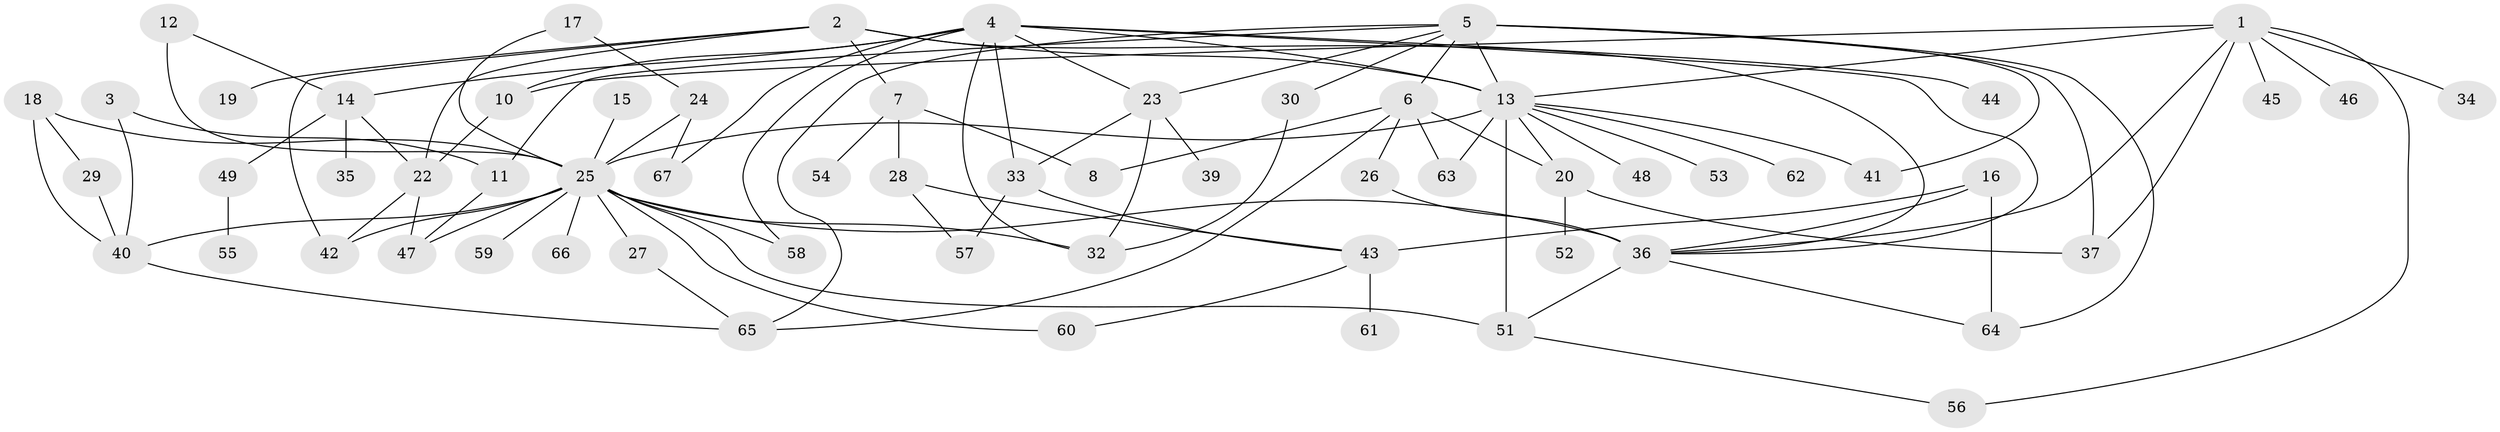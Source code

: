 // original degree distribution, {2: 0.3088235294117647, 5: 0.08088235294117647, 3: 0.22058823529411764, 0: 0.04411764705882353, 4: 0.07352941176470588, 6: 0.058823529411764705, 1: 0.19852941176470587, 7: 0.014705882352941176}
// Generated by graph-tools (version 1.1) at 2025/33/03/09/25 02:33:34]
// undirected, 62 vertices, 102 edges
graph export_dot {
graph [start="1"]
  node [color=gray90,style=filled];
  1;
  2;
  3;
  4;
  5;
  6;
  7;
  8;
  10;
  11;
  12;
  13;
  14;
  15;
  16;
  17;
  18;
  19;
  20;
  22;
  23;
  24;
  25;
  26;
  27;
  28;
  29;
  30;
  32;
  33;
  34;
  35;
  36;
  37;
  39;
  40;
  41;
  42;
  43;
  44;
  45;
  46;
  47;
  48;
  49;
  51;
  52;
  53;
  54;
  55;
  56;
  57;
  58;
  59;
  60;
  61;
  62;
  63;
  64;
  65;
  66;
  67;
  1 -- 10 [weight=1.0];
  1 -- 13 [weight=1.0];
  1 -- 34 [weight=1.0];
  1 -- 36 [weight=1.0];
  1 -- 37 [weight=1.0];
  1 -- 45 [weight=1.0];
  1 -- 46 [weight=1.0];
  1 -- 56 [weight=1.0];
  2 -- 7 [weight=1.0];
  2 -- 13 [weight=1.0];
  2 -- 19 [weight=1.0];
  2 -- 22 [weight=1.0];
  2 -- 36 [weight=1.0];
  2 -- 42 [weight=1.0];
  3 -- 11 [weight=1.0];
  3 -- 40 [weight=1.0];
  4 -- 10 [weight=1.0];
  4 -- 13 [weight=1.0];
  4 -- 14 [weight=1.0];
  4 -- 23 [weight=1.0];
  4 -- 32 [weight=1.0];
  4 -- 33 [weight=1.0];
  4 -- 36 [weight=1.0];
  4 -- 44 [weight=1.0];
  4 -- 58 [weight=1.0];
  4 -- 67 [weight=1.0];
  5 -- 6 [weight=1.0];
  5 -- 11 [weight=1.0];
  5 -- 13 [weight=2.0];
  5 -- 23 [weight=1.0];
  5 -- 30 [weight=1.0];
  5 -- 37 [weight=1.0];
  5 -- 41 [weight=1.0];
  5 -- 64 [weight=1.0];
  5 -- 65 [weight=1.0];
  6 -- 8 [weight=1.0];
  6 -- 20 [weight=1.0];
  6 -- 26 [weight=1.0];
  6 -- 63 [weight=1.0];
  6 -- 65 [weight=1.0];
  7 -- 8 [weight=1.0];
  7 -- 28 [weight=1.0];
  7 -- 54 [weight=1.0];
  10 -- 22 [weight=1.0];
  11 -- 47 [weight=1.0];
  12 -- 14 [weight=1.0];
  12 -- 25 [weight=2.0];
  13 -- 20 [weight=1.0];
  13 -- 25 [weight=1.0];
  13 -- 41 [weight=1.0];
  13 -- 48 [weight=1.0];
  13 -- 51 [weight=1.0];
  13 -- 53 [weight=1.0];
  13 -- 62 [weight=1.0];
  13 -- 63 [weight=1.0];
  14 -- 22 [weight=1.0];
  14 -- 35 [weight=1.0];
  14 -- 49 [weight=1.0];
  15 -- 25 [weight=1.0];
  16 -- 36 [weight=1.0];
  16 -- 43 [weight=1.0];
  16 -- 64 [weight=1.0];
  17 -- 24 [weight=1.0];
  17 -- 25 [weight=1.0];
  18 -- 25 [weight=2.0];
  18 -- 29 [weight=1.0];
  18 -- 40 [weight=2.0];
  20 -- 37 [weight=1.0];
  20 -- 52 [weight=1.0];
  22 -- 42 [weight=1.0];
  22 -- 47 [weight=1.0];
  23 -- 32 [weight=1.0];
  23 -- 33 [weight=1.0];
  23 -- 39 [weight=1.0];
  24 -- 25 [weight=1.0];
  24 -- 67 [weight=1.0];
  25 -- 27 [weight=1.0];
  25 -- 32 [weight=1.0];
  25 -- 36 [weight=4.0];
  25 -- 40 [weight=1.0];
  25 -- 42 [weight=1.0];
  25 -- 47 [weight=2.0];
  25 -- 51 [weight=2.0];
  25 -- 58 [weight=1.0];
  25 -- 59 [weight=1.0];
  25 -- 60 [weight=1.0];
  25 -- 66 [weight=1.0];
  26 -- 36 [weight=1.0];
  27 -- 65 [weight=1.0];
  28 -- 43 [weight=1.0];
  28 -- 57 [weight=1.0];
  29 -- 40 [weight=1.0];
  30 -- 32 [weight=1.0];
  33 -- 43 [weight=1.0];
  33 -- 57 [weight=1.0];
  36 -- 51 [weight=1.0];
  36 -- 64 [weight=1.0];
  40 -- 65 [weight=1.0];
  43 -- 60 [weight=1.0];
  43 -- 61 [weight=1.0];
  49 -- 55 [weight=1.0];
  51 -- 56 [weight=1.0];
}
